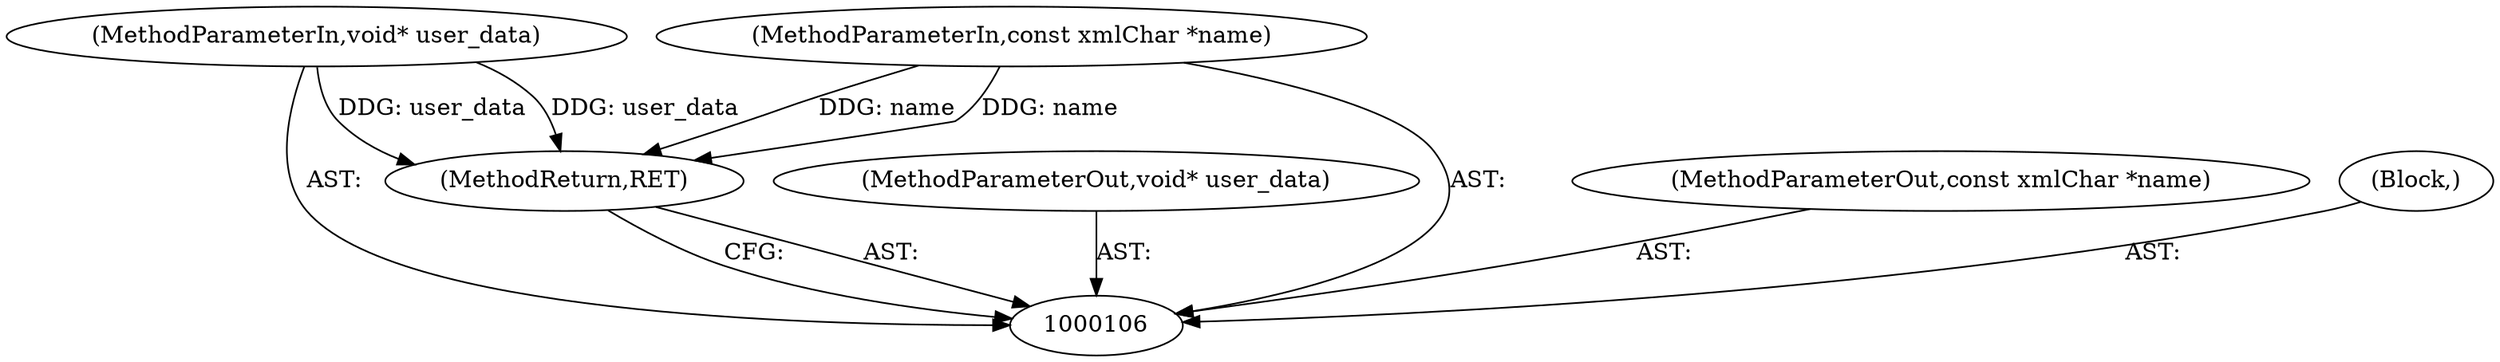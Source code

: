 digraph "0_raptor_a676f235309a59d4aa78eeffd2574ae5d341fcb0_0" {
"1000110" [label="(MethodReturn,RET)"];
"1000107" [label="(MethodParameterIn,void* user_data)"];
"1000116" [label="(MethodParameterOut,void* user_data)"];
"1000108" [label="(MethodParameterIn,const xmlChar *name)"];
"1000117" [label="(MethodParameterOut,const xmlChar *name)"];
"1000109" [label="(Block,)"];
"1000110" -> "1000106"  [label="AST: "];
"1000110" -> "1000106"  [label="CFG: "];
"1000108" -> "1000110"  [label="DDG: name"];
"1000107" -> "1000110"  [label="DDG: user_data"];
"1000107" -> "1000106"  [label="AST: "];
"1000107" -> "1000110"  [label="DDG: user_data"];
"1000116" -> "1000106"  [label="AST: "];
"1000108" -> "1000106"  [label="AST: "];
"1000108" -> "1000110"  [label="DDG: name"];
"1000117" -> "1000106"  [label="AST: "];
"1000109" -> "1000106"  [label="AST: "];
}
